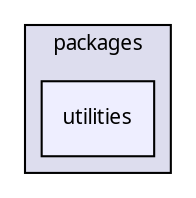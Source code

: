 digraph "packages/utilities/" {
  compound=true
  node [ fontsize="10", fontname="FreeSans.ttf"];
  edge [ labelfontsize="10", labelfontname="FreeSans.ttf"];
  subgraph clusterdir_93501a11e921083efbd154e0cdff5f10 {
    graph [ bgcolor="#ddddee", pencolor="black", label="packages" fontname="FreeSans.ttf", fontsize="10", URL="dir_93501a11e921083efbd154e0cdff5f10.html"]
  dir_cf367bda936752de8a827246698b1d33 [shape=box, label="utilities", style="filled", fillcolor="#eeeeff", pencolor="black", URL="dir_cf367bda936752de8a827246698b1d33.html"];
  }
}

